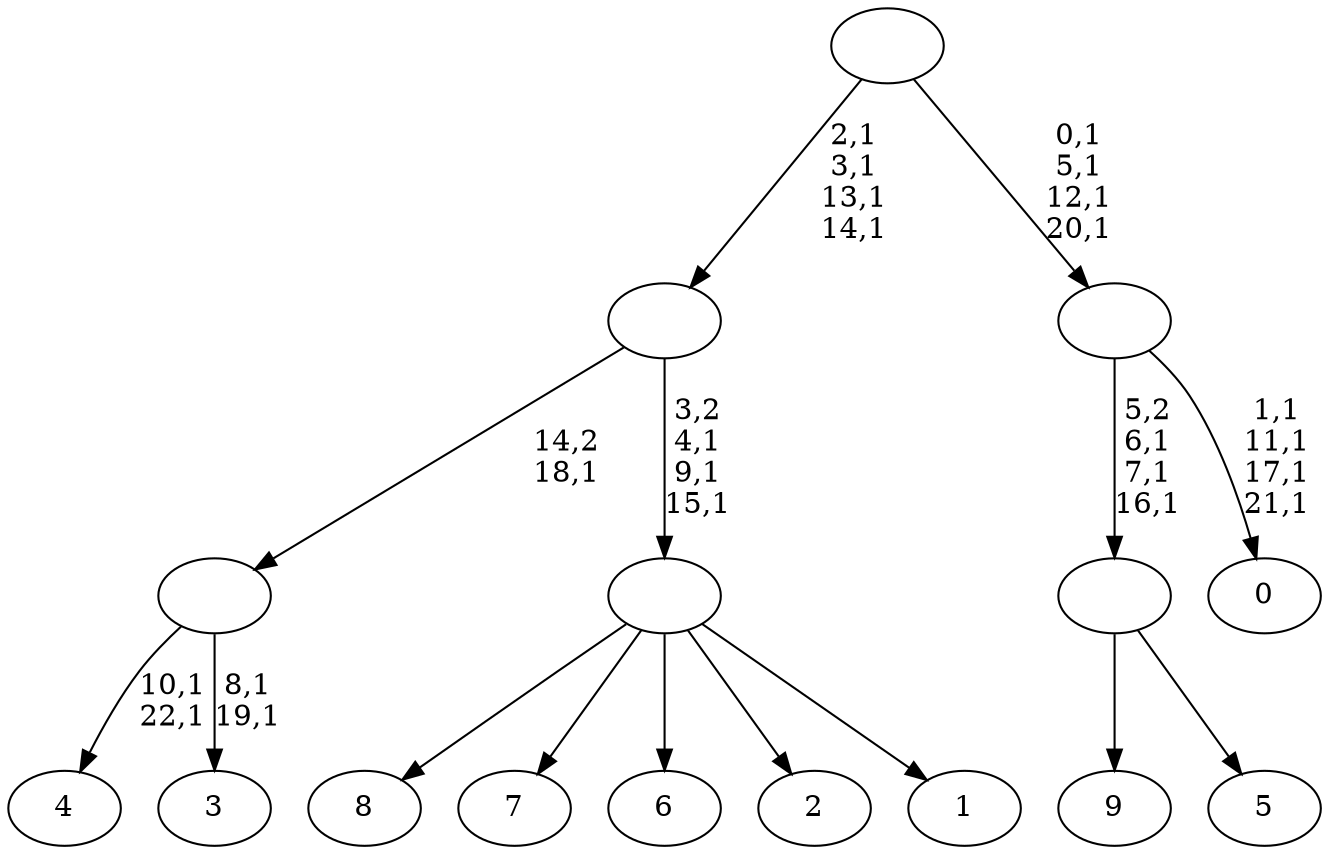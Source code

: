 digraph T {
	33 [label="9"]
	32 [label="8"]
	31 [label="7"]
	30 [label="6"]
	29 [label="5"]
	28 [label=""]
	25 [label="4"]
	22 [label="3"]
	19 [label=""]
	18 [label="2"]
	17 [label="1"]
	16 [label=""]
	13 [label=""]
	9 [label="0"]
	4 [label=""]
	0 [label=""]
	28 -> 33 [label=""]
	28 -> 29 [label=""]
	19 -> 22 [label="8,1\n19,1"]
	19 -> 25 [label="10,1\n22,1"]
	16 -> 32 [label=""]
	16 -> 31 [label=""]
	16 -> 30 [label=""]
	16 -> 18 [label=""]
	16 -> 17 [label=""]
	13 -> 16 [label="3,2\n4,1\n9,1\n15,1"]
	13 -> 19 [label="14,2\n18,1"]
	4 -> 9 [label="1,1\n11,1\n17,1\n21,1"]
	4 -> 28 [label="5,2\n6,1\n7,1\n16,1"]
	0 -> 4 [label="0,1\n5,1\n12,1\n20,1"]
	0 -> 13 [label="2,1\n3,1\n13,1\n14,1"]
}
